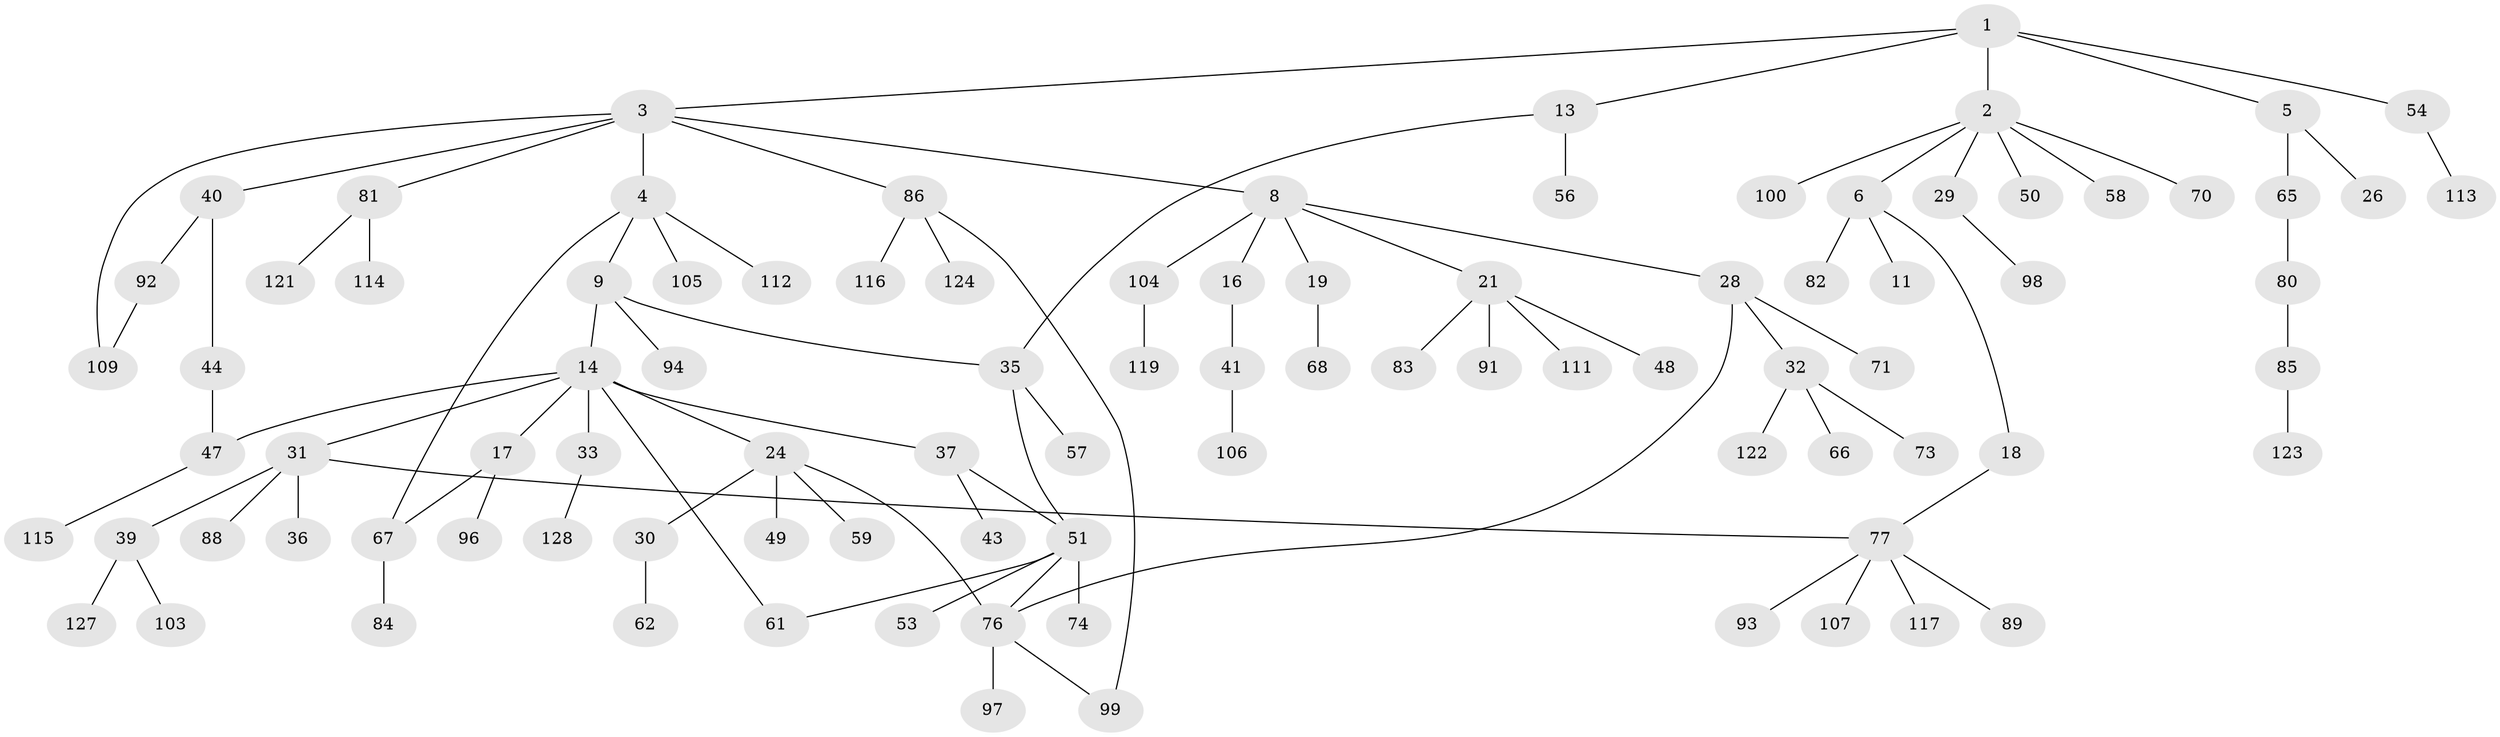 // Generated by graph-tools (version 1.1) at 2025/51/02/27/25 19:51:41]
// undirected, 93 vertices, 102 edges
graph export_dot {
graph [start="1"]
  node [color=gray90,style=filled];
  1;
  2 [super="+12"];
  3 [super="+22"];
  4 [super="+7"];
  5 [super="+15"];
  6 [super="+42"];
  8 [super="+10"];
  9 [super="+20"];
  11;
  13 [super="+45"];
  14 [super="+23"];
  16;
  17 [super="+25"];
  18 [super="+55"];
  19 [super="+27"];
  21 [super="+72"];
  24;
  26;
  28 [super="+38"];
  29;
  30 [super="+95"];
  31 [super="+34"];
  32 [super="+79"];
  33 [super="+46"];
  35 [super="+69"];
  36;
  37;
  39 [super="+108"];
  40;
  41 [super="+60"];
  43 [super="+63"];
  44 [super="+52"];
  47;
  48;
  49 [super="+133"];
  50;
  51 [super="+64"];
  53;
  54 [super="+90"];
  56;
  57;
  58;
  59 [super="+102"];
  61 [super="+110"];
  62 [super="+118"];
  65;
  66;
  67 [super="+75"];
  68;
  70;
  71;
  73;
  74;
  76 [super="+78"];
  77 [super="+120"];
  80;
  81 [super="+126"];
  82;
  83 [super="+134"];
  84;
  85 [super="+132"];
  86 [super="+87"];
  88;
  89;
  91 [super="+129"];
  92 [super="+101"];
  93;
  94;
  96;
  97;
  98;
  99;
  100;
  103;
  104 [super="+135"];
  105;
  106;
  107;
  109;
  111;
  112;
  113;
  114;
  115 [super="+131"];
  116;
  117;
  119;
  121;
  122;
  123;
  124 [super="+125"];
  127 [super="+130"];
  128;
  1 -- 2;
  1 -- 3;
  1 -- 5;
  1 -- 13;
  1 -- 54;
  2 -- 6;
  2 -- 29;
  2 -- 50;
  2 -- 58;
  2 -- 100;
  2 -- 70;
  3 -- 4;
  3 -- 8;
  3 -- 40;
  3 -- 81;
  3 -- 86;
  3 -- 109;
  4 -- 105;
  4 -- 112;
  4 -- 9;
  4 -- 67;
  5 -- 26;
  5 -- 65;
  6 -- 11;
  6 -- 18;
  6 -- 82;
  8 -- 19;
  8 -- 28;
  8 -- 104;
  8 -- 16;
  8 -- 21;
  9 -- 14;
  9 -- 94;
  9 -- 35;
  13 -- 35;
  13 -- 56;
  14 -- 17;
  14 -- 24;
  14 -- 31;
  14 -- 33;
  14 -- 37;
  14 -- 61;
  14 -- 47;
  16 -- 41;
  17 -- 96;
  17 -- 67;
  18 -- 77;
  19 -- 68;
  21 -- 48;
  21 -- 83;
  21 -- 111;
  21 -- 91;
  24 -- 30;
  24 -- 49;
  24 -- 59;
  24 -- 76;
  28 -- 32;
  28 -- 76;
  28 -- 71;
  29 -- 98;
  30 -- 62;
  31 -- 39;
  31 -- 77;
  31 -- 88;
  31 -- 36;
  32 -- 66;
  32 -- 73;
  32 -- 122;
  33 -- 128;
  35 -- 57;
  35 -- 51;
  37 -- 43;
  37 -- 51;
  39 -- 103;
  39 -- 127;
  40 -- 44;
  40 -- 92;
  41 -- 106;
  44 -- 47;
  47 -- 115;
  51 -- 53;
  51 -- 74;
  51 -- 76;
  51 -- 61;
  54 -- 113;
  65 -- 80;
  67 -- 84;
  76 -- 97;
  76 -- 99;
  77 -- 89;
  77 -- 93;
  77 -- 107;
  77 -- 117;
  80 -- 85;
  81 -- 114;
  81 -- 121;
  85 -- 123;
  86 -- 124;
  86 -- 99;
  86 -- 116;
  92 -- 109;
  104 -- 119;
}

